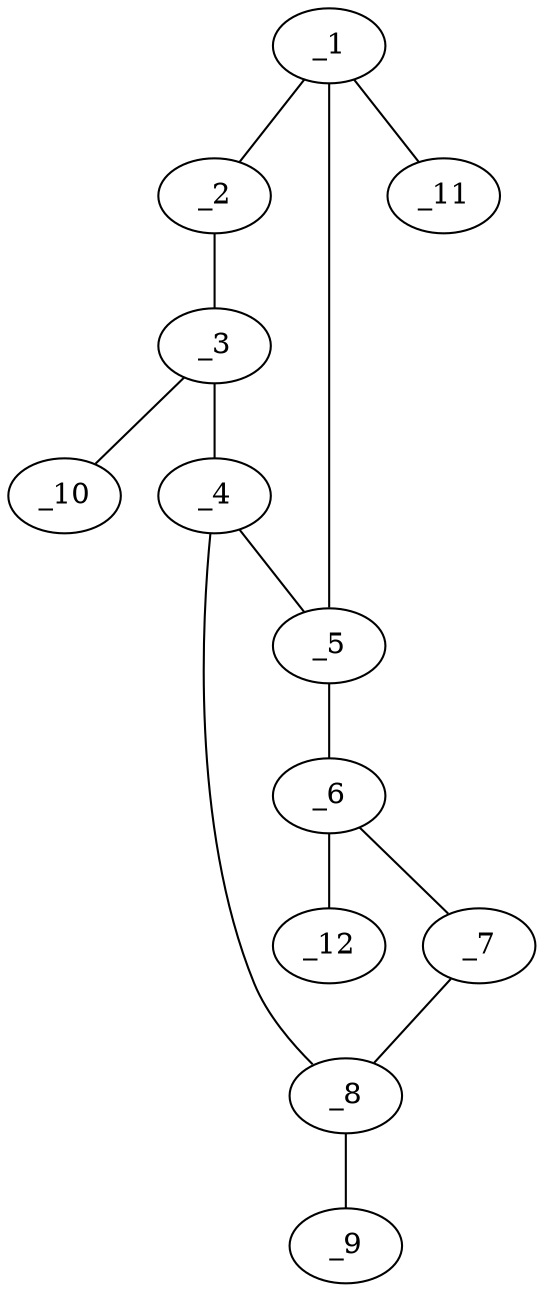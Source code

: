graph molid617683 {
	_1	 [charge=0,
		chem=1,
		symbol="C  ",
		x="2.5878",
		y="-0.809"];
	_2	 [charge=0,
		chem=1,
		symbol="C  ",
		x=2,
		y=0];
	_1 -- _2	 [valence=1];
	_5	 [charge=0,
		chem=4,
		symbol="N  ",
		x="3.5388",
		y="-0.5"];
	_1 -- _5	 [valence=1];
	_11	 [charge=0,
		chem=2,
		symbol="O  ",
		x="2.2788",
		y="-1.7601"];
	_1 -- _11	 [valence=2];
	_3	 [charge=0,
		chem=1,
		symbol="C  ",
		x="2.5878",
		y="0.809"];
	_2 -- _3	 [valence=1];
	_4	 [charge=0,
		chem=4,
		symbol="N  ",
		x="3.5388",
		y="0.5"];
	_3 -- _4	 [valence=1];
	_10	 [charge=0,
		chem=2,
		symbol="O  ",
		x="2.2788",
		y="1.7601"];
	_3 -- _10	 [valence=2];
	_4 -- _5	 [valence=1];
	_8	 [charge=0,
		chem=1,
		symbol="C  ",
		x="4.4899",
		y="0.809"];
	_4 -- _8	 [valence=1];
	_6	 [charge=0,
		chem=1,
		symbol="C  ",
		x="4.4899",
		y="-0.809"];
	_5 -- _6	 [valence=1];
	_7	 [charge=0,
		chem=1,
		symbol="C  ",
		x="5.0777",
		y=0];
	_6 -- _7	 [valence=1];
	_12	 [charge=0,
		chem=2,
		symbol="O  ",
		x="4.7989",
		y="-1.7601"];
	_6 -- _12	 [valence=2];
	_7 -- _8	 [valence=1];
	_9	 [charge=0,
		chem=2,
		symbol="O  ",
		x="4.7989",
		y="1.7601"];
	_8 -- _9	 [valence=2];
}
